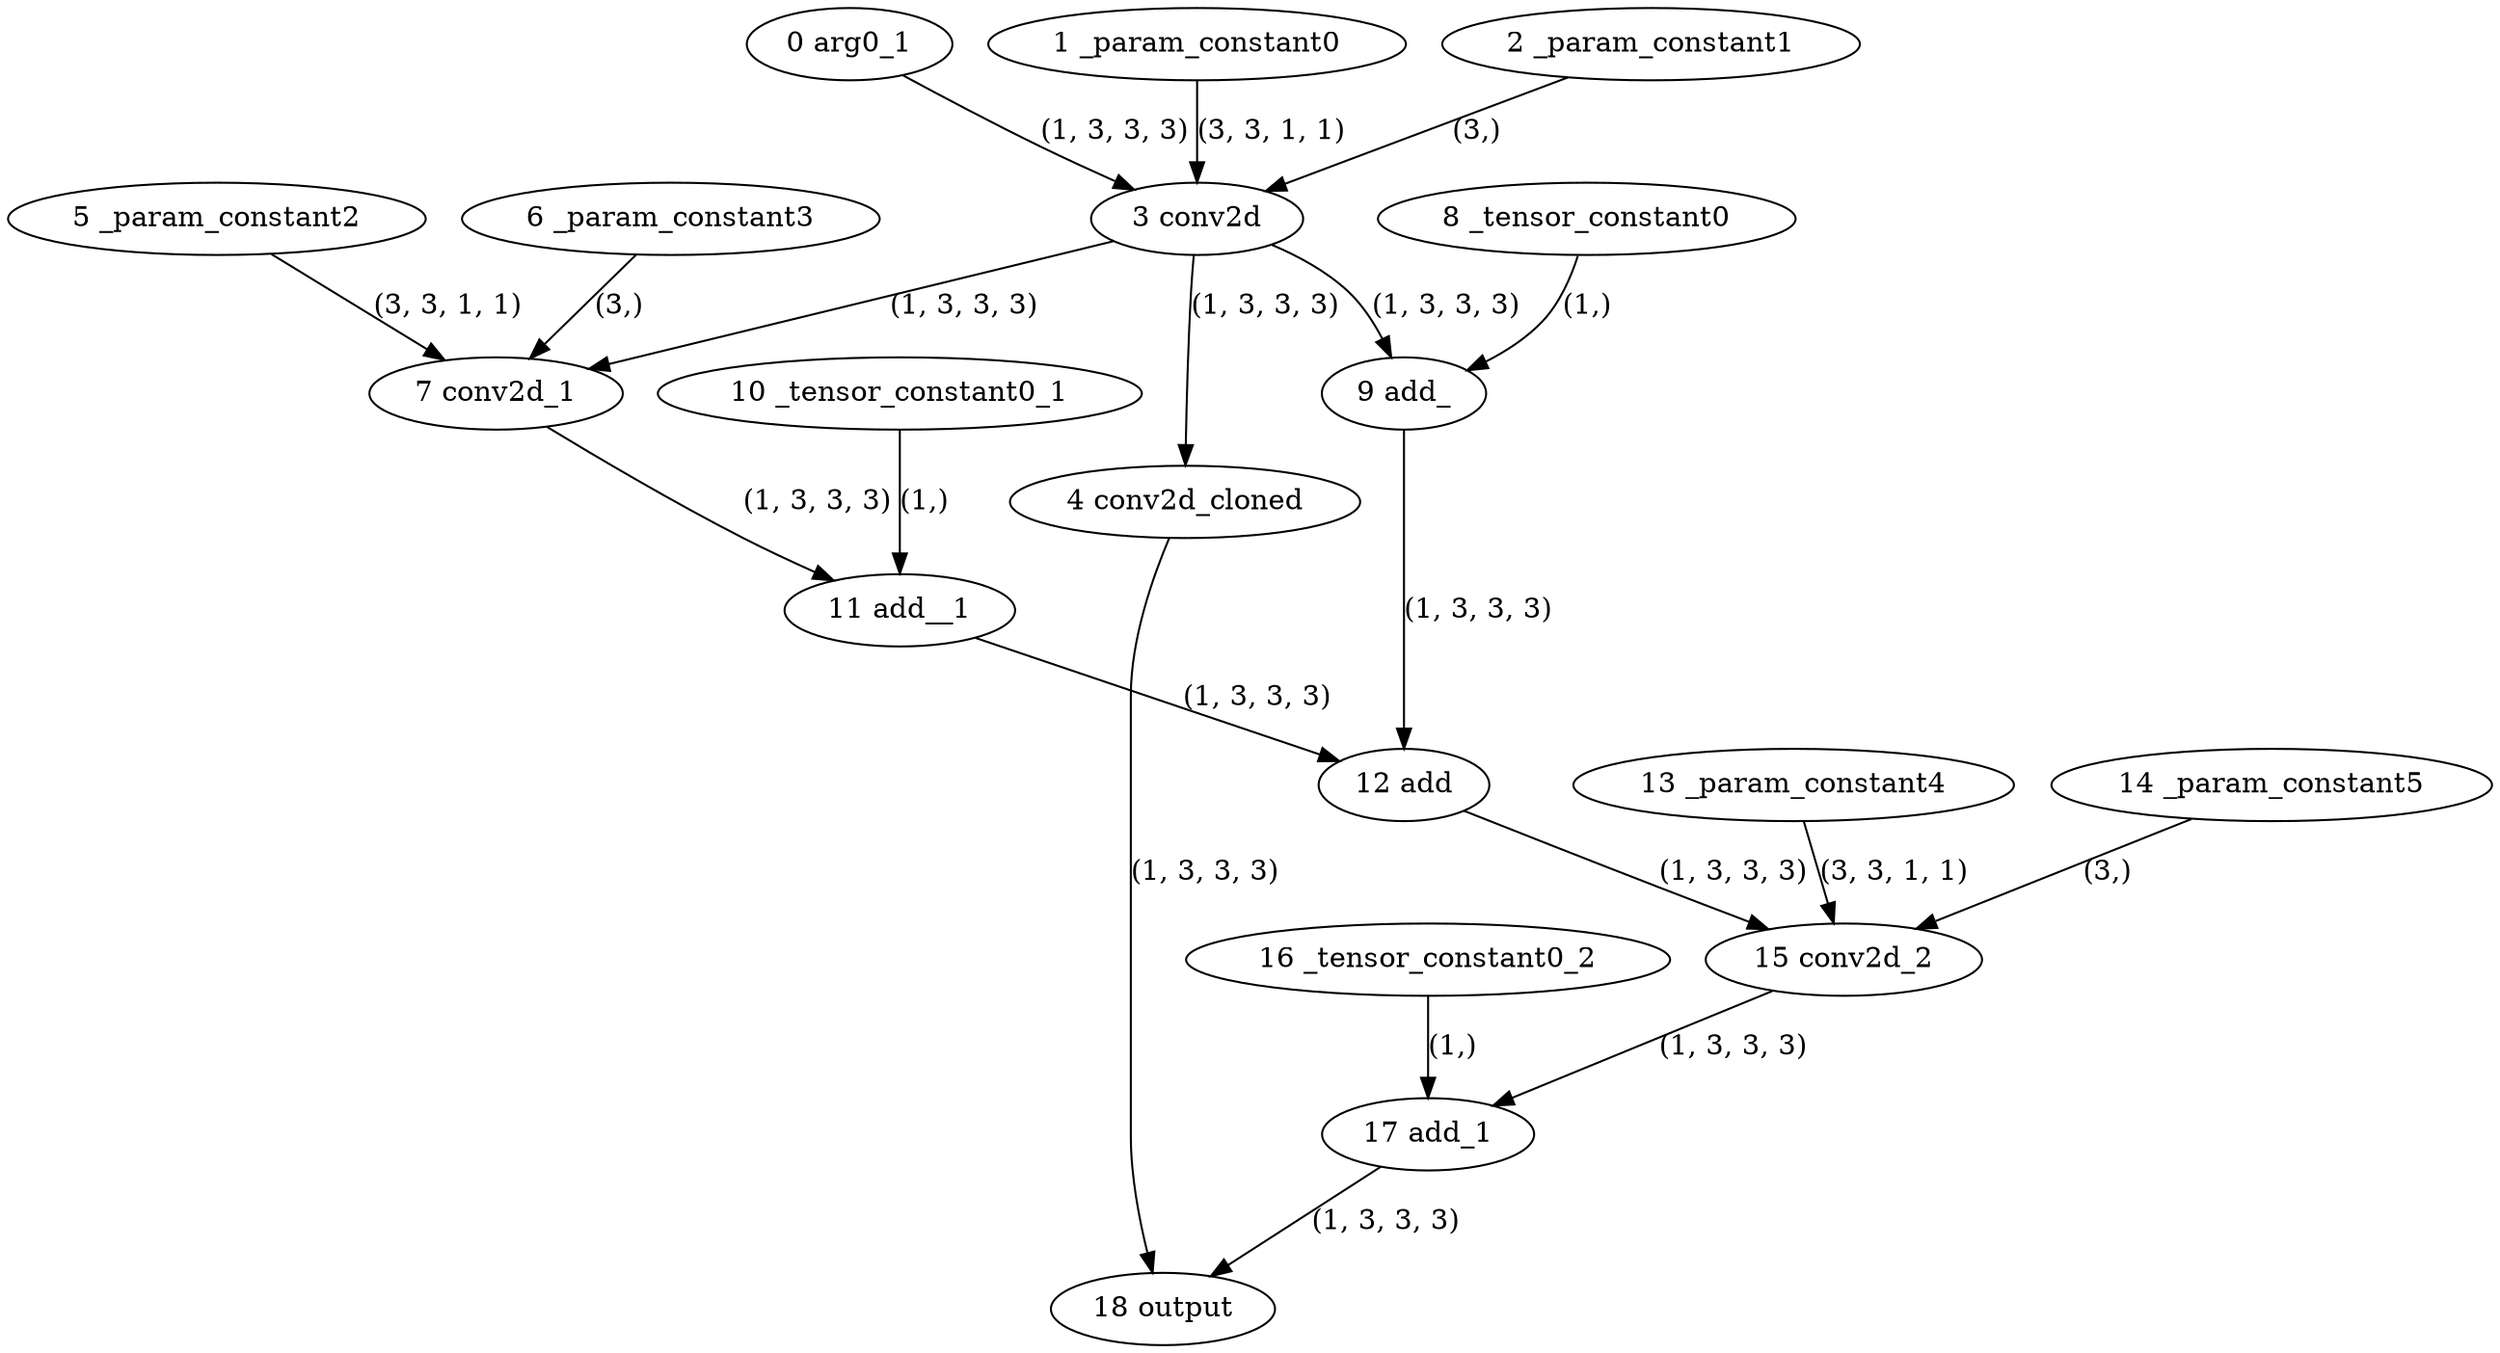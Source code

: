 strict digraph  {
"0 arg0_1" [id=0, type=input];
"1 _param_constant0" [id=1, type=get_attr];
"2 _param_constant1" [id=2, type=get_attr];
"3 conv2d" [id=3, type=conv2d];
"4 conv2d_cloned" [id=4, type=clone];
"5 _param_constant2" [id=5, type=get_attr];
"6 _param_constant3" [id=6, type=get_attr];
"7 conv2d_1" [id=7, type=conv2d];
"8 _tensor_constant0" [id=8, type=get_attr];
"9 add_" [id=9, type=add_];
"10 _tensor_constant0_1" [id=10, type=get_attr];
"11 add__1" [id=11, type=add_];
"12 add" [id=12, type=add];
"13 _param_constant4" [id=13, type=get_attr];
"14 _param_constant5" [id=14, type=get_attr];
"15 conv2d_2" [id=15, type=conv2d];
"16 _tensor_constant0_2" [id=16, type=get_attr];
"17 add_1" [id=17, type=add];
"18 output" [id=18, type=output];
"0 arg0_1" -> "3 conv2d"  [label="(1, 3, 3, 3)", style=solid];
"1 _param_constant0" -> "3 conv2d"  [label="(3, 3, 1, 1)", style=solid];
"2 _param_constant1" -> "3 conv2d"  [label="(3,)", style=solid];
"3 conv2d" -> "4 conv2d_cloned"  [label="(1, 3, 3, 3)", style=solid];
"3 conv2d" -> "7 conv2d_1"  [label="(1, 3, 3, 3)", style=solid];
"3 conv2d" -> "9 add_"  [label="(1, 3, 3, 3)", style=solid];
"4 conv2d_cloned" -> "18 output"  [label="(1, 3, 3, 3)", style=solid];
"5 _param_constant2" -> "7 conv2d_1"  [label="(3, 3, 1, 1)", style=solid];
"6 _param_constant3" -> "7 conv2d_1"  [label="(3,)", style=solid];
"7 conv2d_1" -> "11 add__1"  [label="(1, 3, 3, 3)", style=solid];
"8 _tensor_constant0" -> "9 add_"  [label="(1,)", style=solid];
"9 add_" -> "12 add"  [label="(1, 3, 3, 3)", style=solid];
"10 _tensor_constant0_1" -> "11 add__1"  [label="(1,)", style=solid];
"11 add__1" -> "12 add"  [label="(1, 3, 3, 3)", style=solid];
"12 add" -> "15 conv2d_2"  [label="(1, 3, 3, 3)", style=solid];
"13 _param_constant4" -> "15 conv2d_2"  [label="(3, 3, 1, 1)", style=solid];
"14 _param_constant5" -> "15 conv2d_2"  [label="(3,)", style=solid];
"15 conv2d_2" -> "17 add_1"  [label="(1, 3, 3, 3)", style=solid];
"16 _tensor_constant0_2" -> "17 add_1"  [label="(1,)", style=solid];
"17 add_1" -> "18 output"  [label="(1, 3, 3, 3)", style=solid];
}
